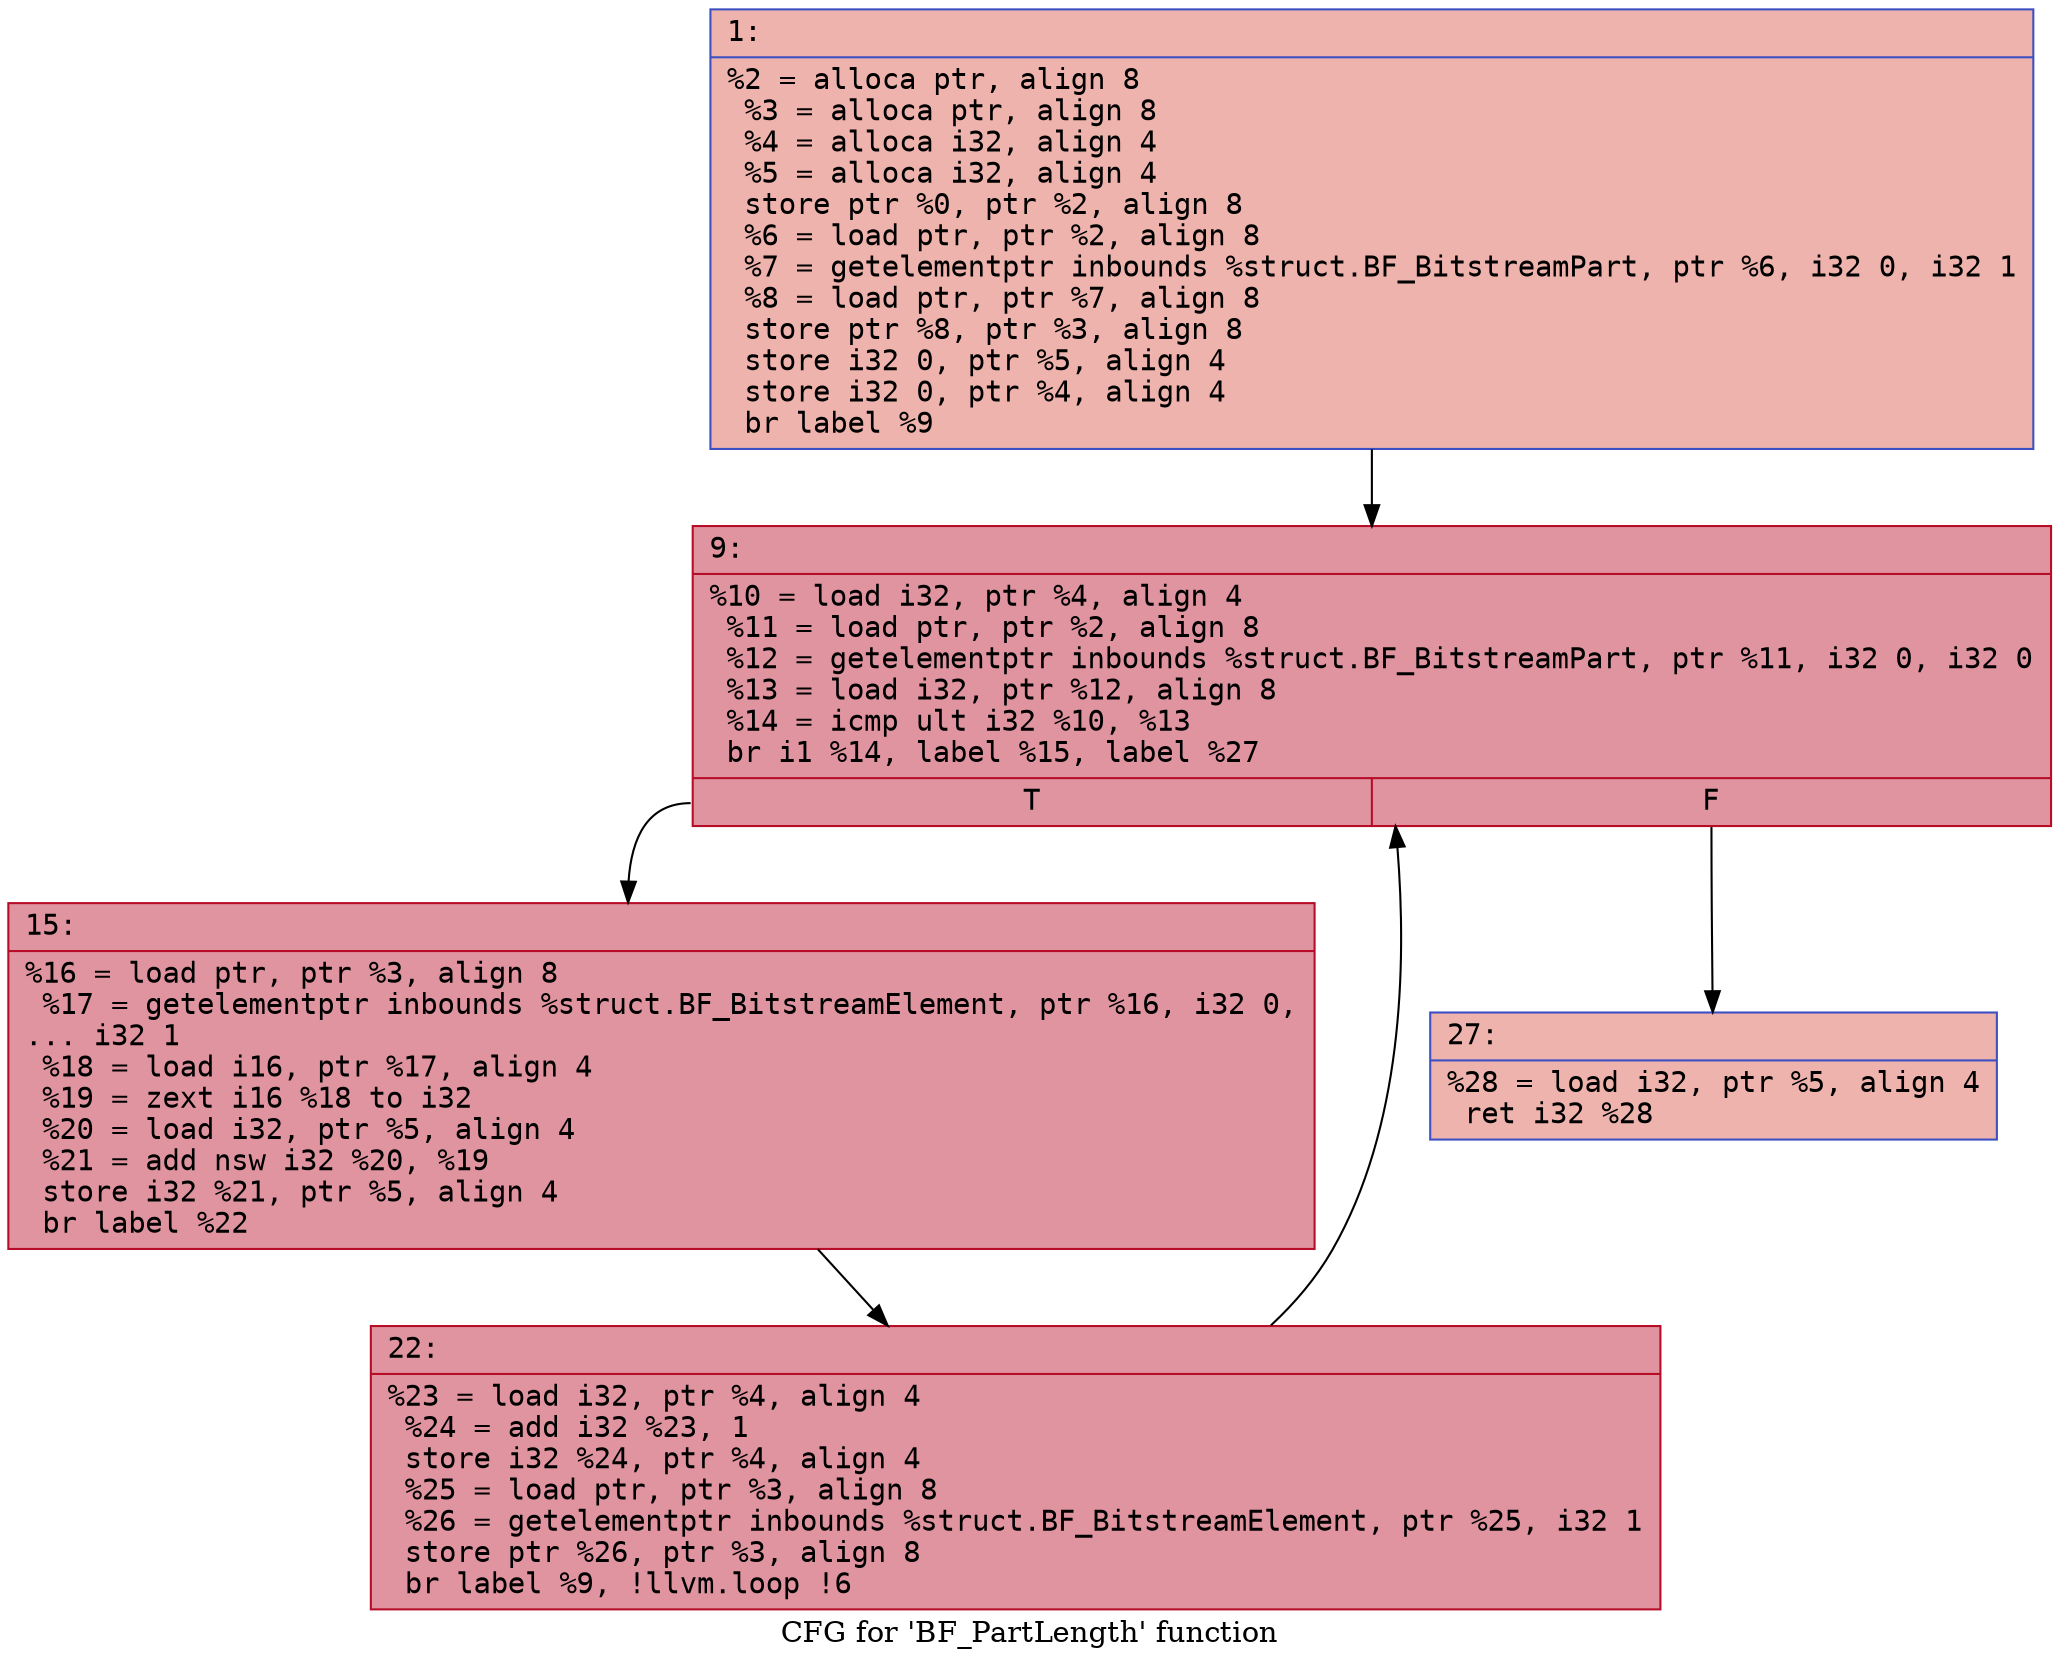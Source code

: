 digraph "CFG for 'BF_PartLength' function" {
	label="CFG for 'BF_PartLength' function";

	Node0x6000039dc460 [shape=record,color="#3d50c3ff", style=filled, fillcolor="#d6524470" fontname="Courier",label="{1:\l|  %2 = alloca ptr, align 8\l  %3 = alloca ptr, align 8\l  %4 = alloca i32, align 4\l  %5 = alloca i32, align 4\l  store ptr %0, ptr %2, align 8\l  %6 = load ptr, ptr %2, align 8\l  %7 = getelementptr inbounds %struct.BF_BitstreamPart, ptr %6, i32 0, i32 1\l  %8 = load ptr, ptr %7, align 8\l  store ptr %8, ptr %3, align 8\l  store i32 0, ptr %5, align 4\l  store i32 0, ptr %4, align 4\l  br label %9\l}"];
	Node0x6000039dc460 -> Node0x6000039dc7d0[tooltip="1 -> 9\nProbability 100.00%" ];
	Node0x6000039dc7d0 [shape=record,color="#b70d28ff", style=filled, fillcolor="#b70d2870" fontname="Courier",label="{9:\l|  %10 = load i32, ptr %4, align 4\l  %11 = load ptr, ptr %2, align 8\l  %12 = getelementptr inbounds %struct.BF_BitstreamPart, ptr %11, i32 0, i32 0\l  %13 = load i32, ptr %12, align 8\l  %14 = icmp ult i32 %10, %13\l  br i1 %14, label %15, label %27\l|{<s0>T|<s1>F}}"];
	Node0x6000039dc7d0:s0 -> Node0x6000039dc820[tooltip="9 -> 15\nProbability 96.88%" ];
	Node0x6000039dc7d0:s1 -> Node0x6000039dc8c0[tooltip="9 -> 27\nProbability 3.12%" ];
	Node0x6000039dc820 [shape=record,color="#b70d28ff", style=filled, fillcolor="#b70d2870" fontname="Courier",label="{15:\l|  %16 = load ptr, ptr %3, align 8\l  %17 = getelementptr inbounds %struct.BF_BitstreamElement, ptr %16, i32 0,\l... i32 1\l  %18 = load i16, ptr %17, align 4\l  %19 = zext i16 %18 to i32\l  %20 = load i32, ptr %5, align 4\l  %21 = add nsw i32 %20, %19\l  store i32 %21, ptr %5, align 4\l  br label %22\l}"];
	Node0x6000039dc820 -> Node0x6000039dc870[tooltip="15 -> 22\nProbability 100.00%" ];
	Node0x6000039dc870 [shape=record,color="#b70d28ff", style=filled, fillcolor="#b70d2870" fontname="Courier",label="{22:\l|  %23 = load i32, ptr %4, align 4\l  %24 = add i32 %23, 1\l  store i32 %24, ptr %4, align 4\l  %25 = load ptr, ptr %3, align 8\l  %26 = getelementptr inbounds %struct.BF_BitstreamElement, ptr %25, i32 1\l  store ptr %26, ptr %3, align 8\l  br label %9, !llvm.loop !6\l}"];
	Node0x6000039dc870 -> Node0x6000039dc7d0[tooltip="22 -> 9\nProbability 100.00%" ];
	Node0x6000039dc8c0 [shape=record,color="#3d50c3ff", style=filled, fillcolor="#d6524470" fontname="Courier",label="{27:\l|  %28 = load i32, ptr %5, align 4\l  ret i32 %28\l}"];
}
